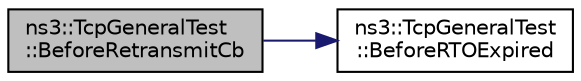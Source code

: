 digraph "ns3::TcpGeneralTest::BeforeRetransmitCb"
{
 // LATEX_PDF_SIZE
  edge [fontname="Helvetica",fontsize="10",labelfontname="Helvetica",labelfontsize="10"];
  node [fontname="Helvetica",fontsize="10",shape=record];
  rankdir="LR";
  Node1 [label="ns3::TcpGeneralTest\l::BeforeRetransmitCb",height=0.2,width=0.4,color="black", fillcolor="grey75", style="filled", fontcolor="black",tooltip="Invoked before a retransmit event."];
  Node1 -> Node2 [color="midnightblue",fontsize="10",style="solid",fontname="Helvetica"];
  Node2 [label="ns3::TcpGeneralTest\l::BeforeRTOExpired",height=0.2,width=0.4,color="black", fillcolor="white", style="filled",URL="$classns3_1_1_tcp_general_test.html#a55d17115937d7461d2ec28cea2513e0d",tooltip="Rto has expired."];
}
